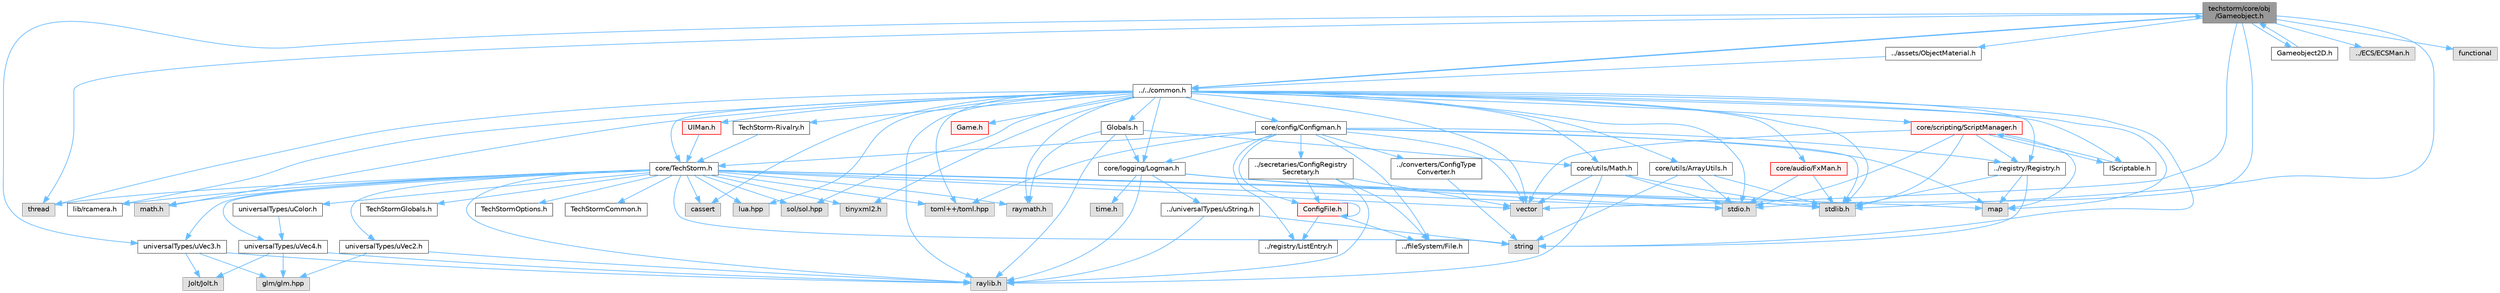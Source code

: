 digraph "techstorm/core/obj/Gameobject.h"
{
 // LATEX_PDF_SIZE
  bgcolor="transparent";
  edge [fontname=Helvetica,fontsize=10,labelfontname=Helvetica,labelfontsize=10];
  node [fontname=Helvetica,fontsize=10,shape=box,height=0.2,width=0.4];
  Node1 [id="Node000001",label="techstorm/core/obj\l/Gameobject.h",height=0.2,width=0.4,color="gray40", fillcolor="grey60", style="filled", fontcolor="black",tooltip=" "];
  Node1 -> Node2 [id="edge1_Node000001_Node000002",color="steelblue1",style="solid",tooltip=" "];
  Node2 [id="Node000002",label="../../common.h",height=0.2,width=0.4,color="grey40", fillcolor="white", style="filled",URL="$_common_8h.html",tooltip=" "];
  Node2 -> Node3 [id="edge2_Node000002_Node000003",color="steelblue1",style="solid",tooltip=" "];
  Node3 [id="Node000003",label="raylib.h",height=0.2,width=0.4,color="grey60", fillcolor="#E0E0E0", style="filled",tooltip=" "];
  Node2 -> Node4 [id="edge3_Node000002_Node000004",color="steelblue1",style="solid",tooltip=" "];
  Node4 [id="Node000004",label="raymath.h",height=0.2,width=0.4,color="grey60", fillcolor="#E0E0E0", style="filled",tooltip=" "];
  Node2 -> Node5 [id="edge4_Node000002_Node000005",color="steelblue1",style="solid",tooltip=" "];
  Node5 [id="Node000005",label="lib/rcamera.h",height=0.2,width=0.4,color="grey40", fillcolor="white", style="filled",URL="$rcamera_8h.html",tooltip=" "];
  Node2 -> Node6 [id="edge5_Node000002_Node000006",color="steelblue1",style="solid",tooltip=" "];
  Node6 [id="Node000006",label="stdio.h",height=0.2,width=0.4,color="grey60", fillcolor="#E0E0E0", style="filled",tooltip=" "];
  Node2 -> Node7 [id="edge6_Node000002_Node000007",color="steelblue1",style="solid",tooltip=" "];
  Node7 [id="Node000007",label="stdlib.h",height=0.2,width=0.4,color="grey60", fillcolor="#E0E0E0", style="filled",tooltip=" "];
  Node2 -> Node8 [id="edge7_Node000002_Node000008",color="steelblue1",style="solid",tooltip=" "];
  Node8 [id="Node000008",label="string",height=0.2,width=0.4,color="grey60", fillcolor="#E0E0E0", style="filled",tooltip=" "];
  Node2 -> Node9 [id="edge8_Node000002_Node000009",color="steelblue1",style="solid",tooltip=" "];
  Node9 [id="Node000009",label="vector",height=0.2,width=0.4,color="grey60", fillcolor="#E0E0E0", style="filled",tooltip=" "];
  Node2 -> Node10 [id="edge9_Node000002_Node000010",color="steelblue1",style="solid",tooltip=" "];
  Node10 [id="Node000010",label="map",height=0.2,width=0.4,color="grey60", fillcolor="#E0E0E0", style="filled",tooltip=" "];
  Node2 -> Node11 [id="edge10_Node000002_Node000011",color="steelblue1",style="solid",tooltip=" "];
  Node11 [id="Node000011",label="thread",height=0.2,width=0.4,color="grey60", fillcolor="#E0E0E0", style="filled",tooltip=" "];
  Node2 -> Node12 [id="edge11_Node000002_Node000012",color="steelblue1",style="solid",tooltip=" "];
  Node12 [id="Node000012",label="math.h",height=0.2,width=0.4,color="grey60", fillcolor="#E0E0E0", style="filled",tooltip=" "];
  Node2 -> Node13 [id="edge12_Node000002_Node000013",color="steelblue1",style="solid",tooltip=" "];
  Node13 [id="Node000013",label="cassert",height=0.2,width=0.4,color="grey60", fillcolor="#E0E0E0", style="filled",tooltip=" "];
  Node2 -> Node14 [id="edge13_Node000002_Node000014",color="steelblue1",style="solid",tooltip=" "];
  Node14 [id="Node000014",label="lua.hpp",height=0.2,width=0.4,color="grey60", fillcolor="#E0E0E0", style="filled",tooltip=" "];
  Node2 -> Node15 [id="edge14_Node000002_Node000015",color="steelblue1",style="solid",tooltip=" "];
  Node15 [id="Node000015",label="sol/sol.hpp",height=0.2,width=0.4,color="grey60", fillcolor="#E0E0E0", style="filled",tooltip=" "];
  Node2 -> Node16 [id="edge15_Node000002_Node000016",color="steelblue1",style="solid",tooltip=" "];
  Node16 [id="Node000016",label="toml++/toml.hpp",height=0.2,width=0.4,color="grey60", fillcolor="#E0E0E0", style="filled",tooltip=" "];
  Node2 -> Node17 [id="edge16_Node000002_Node000017",color="steelblue1",style="solid",tooltip=" "];
  Node17 [id="Node000017",label="tinyxml2.h",height=0.2,width=0.4,color="grey60", fillcolor="#E0E0E0", style="filled",tooltip=" "];
  Node2 -> Node18 [id="edge17_Node000002_Node000018",color="steelblue1",style="solid",tooltip=" "];
  Node18 [id="Node000018",label="Globals.h",height=0.2,width=0.4,color="grey40", fillcolor="white", style="filled",URL="$_globals_8h.html",tooltip=" "];
  Node18 -> Node3 [id="edge18_Node000018_Node000003",color="steelblue1",style="solid",tooltip=" "];
  Node18 -> Node4 [id="edge19_Node000018_Node000004",color="steelblue1",style="solid",tooltip=" "];
  Node18 -> Node19 [id="edge20_Node000018_Node000019",color="steelblue1",style="solid",tooltip=" "];
  Node19 [id="Node000019",label="core/utils/Math.h",height=0.2,width=0.4,color="grey40", fillcolor="white", style="filled",URL="$core_2utils_2_math_8h.html",tooltip=" "];
  Node19 -> Node3 [id="edge21_Node000019_Node000003",color="steelblue1",style="solid",tooltip=" "];
  Node19 -> Node7 [id="edge22_Node000019_Node000007",color="steelblue1",style="solid",tooltip=" "];
  Node19 -> Node6 [id="edge23_Node000019_Node000006",color="steelblue1",style="solid",tooltip=" "];
  Node19 -> Node9 [id="edge24_Node000019_Node000009",color="steelblue1",style="solid",tooltip=" "];
  Node18 -> Node20 [id="edge25_Node000018_Node000020",color="steelblue1",style="solid",tooltip=" "];
  Node20 [id="Node000020",label="core/logging/Logman.h",height=0.2,width=0.4,color="grey40", fillcolor="white", style="filled",URL="$core_2logging_2_logman_8h.html",tooltip=" "];
  Node20 -> Node6 [id="edge26_Node000020_Node000006",color="steelblue1",style="solid",tooltip=" "];
  Node20 -> Node7 [id="edge27_Node000020_Node000007",color="steelblue1",style="solid",tooltip=" "];
  Node20 -> Node21 [id="edge28_Node000020_Node000021",color="steelblue1",style="solid",tooltip=" "];
  Node21 [id="Node000021",label="time.h",height=0.2,width=0.4,color="grey60", fillcolor="#E0E0E0", style="filled",tooltip=" "];
  Node20 -> Node3 [id="edge29_Node000020_Node000003",color="steelblue1",style="solid",tooltip=" "];
  Node20 -> Node22 [id="edge30_Node000020_Node000022",color="steelblue1",style="solid",tooltip=" "];
  Node22 [id="Node000022",label="../universalTypes/uString.h",height=0.2,width=0.4,color="grey40", fillcolor="white", style="filled",URL="$u_string_8h.html",tooltip=" "];
  Node22 -> Node8 [id="edge31_Node000022_Node000008",color="steelblue1",style="solid",tooltip=" "];
  Node22 -> Node3 [id="edge32_Node000022_Node000003",color="steelblue1",style="solid",tooltip=" "];
  Node2 -> Node23 [id="edge33_Node000002_Node000023",color="steelblue1",style="solid",tooltip=" "];
  Node23 [id="Node000023",label="core/TechStorm.h",height=0.2,width=0.4,color="grey40", fillcolor="white", style="filled",URL="$_tech_storm_8h.html",tooltip=" "];
  Node23 -> Node24 [id="edge34_Node000023_Node000024",color="steelblue1",style="solid",tooltip=" "];
  Node24 [id="Node000024",label="TechStormOptions.h",height=0.2,width=0.4,color="grey40", fillcolor="white", style="filled",URL="$_tech_storm_options_8h.html",tooltip=" "];
  Node23 -> Node25 [id="edge35_Node000023_Node000025",color="steelblue1",style="solid",tooltip=" "];
  Node25 [id="Node000025",label="TechStormCommon.h",height=0.2,width=0.4,color="grey40", fillcolor="white", style="filled",URL="$_tech_storm_common_8h.html",tooltip=" "];
  Node23 -> Node26 [id="edge36_Node000023_Node000026",color="steelblue1",style="solid",tooltip=" "];
  Node26 [id="Node000026",label="TechStormGlobals.h",height=0.2,width=0.4,color="grey40", fillcolor="white", style="filled",URL="$_tech_storm_globals_8h.html",tooltip=" "];
  Node23 -> Node3 [id="edge37_Node000023_Node000003",color="steelblue1",style="solid",tooltip=" "];
  Node23 -> Node4 [id="edge38_Node000023_Node000004",color="steelblue1",style="solid",tooltip=" "];
  Node23 -> Node5 [id="edge39_Node000023_Node000005",color="steelblue1",style="solid",tooltip=" "];
  Node23 -> Node6 [id="edge40_Node000023_Node000006",color="steelblue1",style="solid",tooltip=" "];
  Node23 -> Node7 [id="edge41_Node000023_Node000007",color="steelblue1",style="solid",tooltip=" "];
  Node23 -> Node9 [id="edge42_Node000023_Node000009",color="steelblue1",style="solid",tooltip=" "];
  Node23 -> Node8 [id="edge43_Node000023_Node000008",color="steelblue1",style="solid",tooltip=" "];
  Node23 -> Node10 [id="edge44_Node000023_Node000010",color="steelblue1",style="solid",tooltip=" "];
  Node23 -> Node11 [id="edge45_Node000023_Node000011",color="steelblue1",style="solid",tooltip=" "];
  Node23 -> Node12 [id="edge46_Node000023_Node000012",color="steelblue1",style="solid",tooltip=" "];
  Node23 -> Node13 [id="edge47_Node000023_Node000013",color="steelblue1",style="solid",tooltip=" "];
  Node23 -> Node14 [id="edge48_Node000023_Node000014",color="steelblue1",style="solid",tooltip=" "];
  Node23 -> Node15 [id="edge49_Node000023_Node000015",color="steelblue1",style="solid",tooltip=" "];
  Node23 -> Node16 [id="edge50_Node000023_Node000016",color="steelblue1",style="solid",tooltip=" "];
  Node23 -> Node17 [id="edge51_Node000023_Node000017",color="steelblue1",style="solid",tooltip=" "];
  Node23 -> Node27 [id="edge52_Node000023_Node000027",color="steelblue1",style="solid",tooltip=" "];
  Node27 [id="Node000027",label="universalTypes/uVec2.h",height=0.2,width=0.4,color="grey40", fillcolor="white", style="filled",URL="$u_vec2_8h.html",tooltip=" "];
  Node27 -> Node3 [id="edge53_Node000027_Node000003",color="steelblue1",style="solid",tooltip=" "];
  Node27 -> Node28 [id="edge54_Node000027_Node000028",color="steelblue1",style="solid",tooltip=" "];
  Node28 [id="Node000028",label="glm/glm.hpp",height=0.2,width=0.4,color="grey60", fillcolor="#E0E0E0", style="filled",tooltip=" "];
  Node23 -> Node29 [id="edge55_Node000023_Node000029",color="steelblue1",style="solid",tooltip=" "];
  Node29 [id="Node000029",label="universalTypes/uVec3.h",height=0.2,width=0.4,color="grey40", fillcolor="white", style="filled",URL="$u_vec3_8h.html",tooltip=" "];
  Node29 -> Node3 [id="edge56_Node000029_Node000003",color="steelblue1",style="solid",tooltip=" "];
  Node29 -> Node30 [id="edge57_Node000029_Node000030",color="steelblue1",style="solid",tooltip=" "];
  Node30 [id="Node000030",label="Jolt/Jolt.h",height=0.2,width=0.4,color="grey60", fillcolor="#E0E0E0", style="filled",tooltip=" "];
  Node29 -> Node28 [id="edge58_Node000029_Node000028",color="steelblue1",style="solid",tooltip=" "];
  Node23 -> Node31 [id="edge59_Node000023_Node000031",color="steelblue1",style="solid",tooltip=" "];
  Node31 [id="Node000031",label="universalTypes/uVec4.h",height=0.2,width=0.4,color="grey40", fillcolor="white", style="filled",URL="$u_vec4_8h.html",tooltip=" "];
  Node31 -> Node3 [id="edge60_Node000031_Node000003",color="steelblue1",style="solid",tooltip=" "];
  Node31 -> Node30 [id="edge61_Node000031_Node000030",color="steelblue1",style="solid",tooltip=" "];
  Node31 -> Node28 [id="edge62_Node000031_Node000028",color="steelblue1",style="solid",tooltip=" "];
  Node23 -> Node32 [id="edge63_Node000023_Node000032",color="steelblue1",style="solid",tooltip=" "];
  Node32 [id="Node000032",label="universalTypes/uColor.h",height=0.2,width=0.4,color="grey40", fillcolor="white", style="filled",URL="$u_color_8h.html",tooltip=" "];
  Node32 -> Node31 [id="edge64_Node000032_Node000031",color="steelblue1",style="solid",tooltip=" "];
  Node2 -> Node33 [id="edge65_Node000002_Node000033",color="steelblue1",style="solid",tooltip=" "];
  Node33 [id="Node000033",label="core/config/Configman.h",height=0.2,width=0.4,color="grey40", fillcolor="white", style="filled",URL="$core_2config_2_configman_8h.html",tooltip=" "];
  Node33 -> Node23 [id="edge66_Node000033_Node000023",color="steelblue1",style="solid",tooltip=" "];
  Node33 -> Node34 [id="edge67_Node000033_Node000034",color="steelblue1",style="solid",tooltip=" "];
  Node34 [id="Node000034",label="../fileSystem/File.h",height=0.2,width=0.4,color="grey40", fillcolor="white", style="filled",URL="$core_2file_system_2_file_8h.html",tooltip=" "];
  Node33 -> Node35 [id="edge68_Node000033_Node000035",color="steelblue1",style="solid",tooltip=" "];
  Node35 [id="Node000035",label="ConfigFile.h",height=0.2,width=0.4,color="red", fillcolor="#FFF0F0", style="filled",URL="$core_2config_2_config_file_8h.html",tooltip=" "];
  Node35 -> Node35 [id="edge69_Node000035_Node000035",color="steelblue1",style="solid",tooltip=" "];
  Node35 -> Node58 [id="edge70_Node000035_Node000058",color="steelblue1",style="solid",tooltip=" "];
  Node58 [id="Node000058",label="../registry/ListEntry.h",height=0.2,width=0.4,color="grey40", fillcolor="white", style="filled",URL="$core_2registry_2_list_entry_8h.html",tooltip=" "];
  Node35 -> Node34 [id="edge71_Node000035_Node000034",color="steelblue1",style="solid",tooltip=" "];
  Node33 -> Node59 [id="edge72_Node000033_Node000059",color="steelblue1",style="solid",tooltip=" "];
  Node59 [id="Node000059",label="../converters/ConfigType\lConverter.h",height=0.2,width=0.4,color="grey40", fillcolor="white", style="filled",URL="$core_2converters_2_config_type_converter_8h.html",tooltip=" "];
  Node59 -> Node8 [id="edge73_Node000059_Node000008",color="steelblue1",style="solid",tooltip=" "];
  Node33 -> Node60 [id="edge74_Node000033_Node000060",color="steelblue1",style="solid",tooltip=" "];
  Node60 [id="Node000060",label="../secretaries/ConfigRegistry\lSecretary.h",height=0.2,width=0.4,color="grey40", fillcolor="white", style="filled",URL="$core_2secretaries_2_config_registry_secretary_8h.html",tooltip=" "];
  Node60 -> Node3 [id="edge75_Node000060_Node000003",color="steelblue1",style="solid",tooltip=" "];
  Node60 -> Node9 [id="edge76_Node000060_Node000009",color="steelblue1",style="solid",tooltip=" "];
  Node60 -> Node34 [id="edge77_Node000060_Node000034",color="steelblue1",style="solid",tooltip=" "];
  Node60 -> Node35 [id="edge78_Node000060_Node000035",color="steelblue1",style="solid",tooltip=" "];
  Node33 -> Node58 [id="edge79_Node000033_Node000058",color="steelblue1",style="solid",tooltip=" "];
  Node33 -> Node20 [id="edge80_Node000033_Node000020",color="steelblue1",style="solid",tooltip=" "];
  Node33 -> Node61 [id="edge81_Node000033_Node000061",color="steelblue1",style="solid",tooltip=" "];
  Node61 [id="Node000061",label="../registry/Registry.h",height=0.2,width=0.4,color="grey40", fillcolor="white", style="filled",URL="$core_2registry_2_registry_8h.html",tooltip=" "];
  Node61 -> Node7 [id="edge82_Node000061_Node000007",color="steelblue1",style="solid",tooltip=" "];
  Node61 -> Node10 [id="edge83_Node000061_Node000010",color="steelblue1",style="solid",tooltip=" "];
  Node61 -> Node8 [id="edge84_Node000061_Node000008",color="steelblue1",style="solid",tooltip=" "];
  Node33 -> Node16 [id="edge85_Node000033_Node000016",color="steelblue1",style="solid",tooltip=" "];
  Node33 -> Node9 [id="edge86_Node000033_Node000009",color="steelblue1",style="solid",tooltip=" "];
  Node33 -> Node7 [id="edge87_Node000033_Node000007",color="steelblue1",style="solid",tooltip=" "];
  Node33 -> Node10 [id="edge88_Node000033_Node000010",color="steelblue1",style="solid",tooltip=" "];
  Node2 -> Node20 [id="edge89_Node000002_Node000020",color="steelblue1",style="solid",tooltip=" "];
  Node2 -> Node1 [id="edge90_Node000002_Node000001",color="steelblue1",style="solid",tooltip=" "];
  Node2 -> Node19 [id="edge91_Node000002_Node000019",color="steelblue1",style="solid",tooltip=" "];
  Node2 -> Node61 [id="edge92_Node000002_Node000061",color="steelblue1",style="solid",tooltip=" "];
  Node2 -> Node62 [id="edge93_Node000002_Node000062",color="steelblue1",style="solid",tooltip=" "];
  Node62 [id="Node000062",label="core/scripting/ScriptManager.h",height=0.2,width=0.4,color="red", fillcolor="#FFF0F0", style="filled",URL="$core_2scripting_2_script_manager_8h.html",tooltip=" "];
  Node62 -> Node6 [id="edge94_Node000062_Node000006",color="steelblue1",style="solid",tooltip=" "];
  Node62 -> Node7 [id="edge95_Node000062_Node000007",color="steelblue1",style="solid",tooltip=" "];
  Node62 -> Node9 [id="edge96_Node000062_Node000009",color="steelblue1",style="solid",tooltip=" "];
  Node62 -> Node10 [id="edge97_Node000062_Node000010",color="steelblue1",style="solid",tooltip=" "];
  Node62 -> Node63 [id="edge98_Node000062_Node000063",color="steelblue1",style="solid",tooltip=" "];
  Node63 [id="Node000063",label="IScriptable.h",height=0.2,width=0.4,color="grey40", fillcolor="white", style="filled",URL="$core_2scripting_2_i_scriptable_8h.html",tooltip=" "];
  Node63 -> Node62 [id="edge99_Node000063_Node000062",color="steelblue1",style="solid",tooltip=" "];
  Node62 -> Node61 [id="edge100_Node000062_Node000061",color="steelblue1",style="solid",tooltip=" "];
  Node2 -> Node63 [id="edge101_Node000002_Node000063",color="steelblue1",style="solid",tooltip=" "];
  Node2 -> Node71 [id="edge102_Node000002_Node000071",color="steelblue1",style="solid",tooltip=" "];
  Node71 [id="Node000071",label="core/utils/ArrayUtils.h",height=0.2,width=0.4,color="grey40", fillcolor="white", style="filled",URL="$core_2utils_2_array_utils_8h.html",tooltip=" "];
  Node71 -> Node6 [id="edge103_Node000071_Node000006",color="steelblue1",style="solid",tooltip=" "];
  Node71 -> Node7 [id="edge104_Node000071_Node000007",color="steelblue1",style="solid",tooltip=" "];
  Node71 -> Node8 [id="edge105_Node000071_Node000008",color="steelblue1",style="solid",tooltip=" "];
  Node2 -> Node72 [id="edge106_Node000002_Node000072",color="steelblue1",style="solid",tooltip=" "];
  Node72 [id="Node000072",label="core/audio/FxMan.h",height=0.2,width=0.4,color="red", fillcolor="#FFF0F0", style="filled",URL="$core_2audio_2_fx_man_8h.html",tooltip=" "];
  Node72 -> Node7 [id="edge107_Node000072_Node000007",color="steelblue1",style="solid",tooltip=" "];
  Node72 -> Node6 [id="edge108_Node000072_Node000006",color="steelblue1",style="solid",tooltip=" "];
  Node2 -> Node76 [id="edge109_Node000002_Node000076",color="steelblue1",style="solid",tooltip=" "];
  Node76 [id="Node000076",label="UIMan.h",height=0.2,width=0.4,color="red", fillcolor="#FFF0F0", style="filled",URL="$core_2ui_2_u_i_man_8h.html",tooltip=" "];
  Node76 -> Node23 [id="edge110_Node000076_Node000023",color="steelblue1",style="solid",tooltip=" "];
  Node2 -> Node82 [id="edge111_Node000002_Node000082",color="steelblue1",style="solid",tooltip=" "];
  Node82 [id="Node000082",label="TechStorm-Rivalry.h",height=0.2,width=0.4,color="grey40", fillcolor="white", style="filled",URL="$techstorm-rivalry_8h.html",tooltip=" "];
  Node82 -> Node23 [id="edge112_Node000082_Node000023",color="steelblue1",style="solid",tooltip=" "];
  Node2 -> Node83 [id="edge113_Node000002_Node000083",color="steelblue1",style="solid",tooltip=" "];
  Node83 [id="Node000083",label="Game.h",height=0.2,width=0.4,color="red", fillcolor="#FFF0F0", style="filled",URL="$_game_8h.html",tooltip=" "];
  Node1 -> Node119 [id="edge114_Node000001_Node000119",color="steelblue1",style="solid",tooltip=" "];
  Node119 [id="Node000119",label="Gameobject2D.h",height=0.2,width=0.4,color="grey40", fillcolor="white", style="filled",URL="$core_2obj_2_gameobject2_d_8h.html",tooltip=" "];
  Node119 -> Node1 [id="edge115_Node000119_Node000001",color="steelblue1",style="solid",tooltip=" "];
  Node1 -> Node120 [id="edge116_Node000001_Node000120",color="steelblue1",style="solid",tooltip=" "];
  Node120 [id="Node000120",label="../ECS/ECSMan.h",height=0.2,width=0.4,color="grey60", fillcolor="#E0E0E0", style="filled",tooltip=" "];
  Node1 -> Node121 [id="edge117_Node000001_Node000121",color="steelblue1",style="solid",tooltip=" "];
  Node121 [id="Node000121",label="../assets/ObjectMaterial.h",height=0.2,width=0.4,color="grey40", fillcolor="white", style="filled",URL="$core_2assets_2_object_material_8h.html",tooltip=" "];
  Node121 -> Node2 [id="edge118_Node000121_Node000002",color="steelblue1",style="solid",tooltip=" "];
  Node1 -> Node29 [id="edge119_Node000001_Node000029",color="steelblue1",style="solid",tooltip=" "];
  Node1 -> Node6 [id="edge120_Node000001_Node000006",color="steelblue1",style="solid",tooltip=" "];
  Node1 -> Node7 [id="edge121_Node000001_Node000007",color="steelblue1",style="solid",tooltip=" "];
  Node1 -> Node9 [id="edge122_Node000001_Node000009",color="steelblue1",style="solid",tooltip=" "];
  Node1 -> Node69 [id="edge123_Node000001_Node000069",color="steelblue1",style="solid",tooltip=" "];
  Node69 [id="Node000069",label="functional",height=0.2,width=0.4,color="grey60", fillcolor="#E0E0E0", style="filled",tooltip=" "];
  Node1 -> Node11 [id="edge124_Node000001_Node000011",color="steelblue1",style="solid",tooltip=" "];
}
